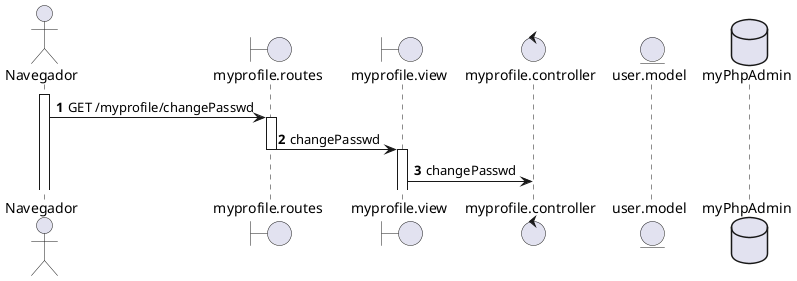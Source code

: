 @startuml CU09 - Colaborador modifica contraseña temporal - Diagrama de secuencia
actor Navegador
boundary "myprofile.routes" as Routes
boundary "myprofile.view" as View
control "myprofile.controller" as Controller
entity "user.model" as Model
database "myPhpAdmin" as DB

autonumber

activate Navegador
Navegador -> Routes : GET /myprofile/changePasswd



activate Routes
Routes -> View : changePasswd
deactivate Routes

activate View
View -> Controller : changePasswd


@enduml